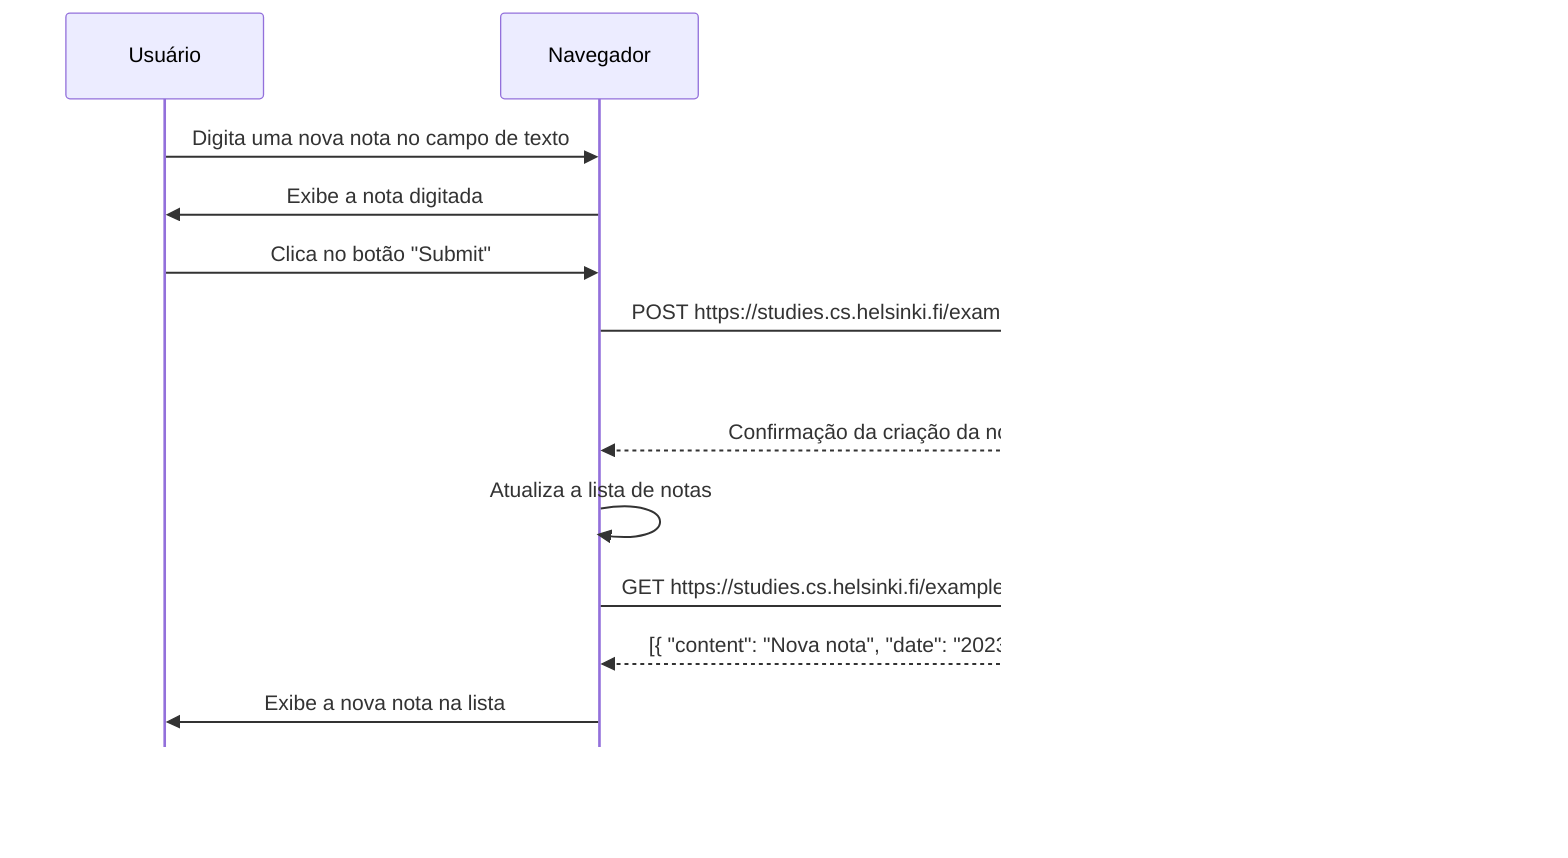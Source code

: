 sequenceDiagram
    participant user as Usuário
    participant browser as Navegador
    participant server as Servidor

    user->>browser: Digita uma nova nota no campo de texto
    browser->>user: Exibe a nota digitada

    user->>browser: Clica no botão "Submit"
    browser->>server: POST https://studies.cs.helsinki.fi/exampleapp/notes
    Note right of server: O servidor processa a nova nota
    activate server
    server-->>browser: Confirmação da criação da nota
    deactivate server

    browser->>browser: Atualiza a lista de notas
    browser->>server: GET https://studies.cs.helsinki.fi/exampleapp/data.json
    activate server
    server-->>browser: [{ "content": "Nova nota", "date": "2023-1-1" }, ... ]
    deactivate server

    browser->>user: Exibe a nova nota na lista
